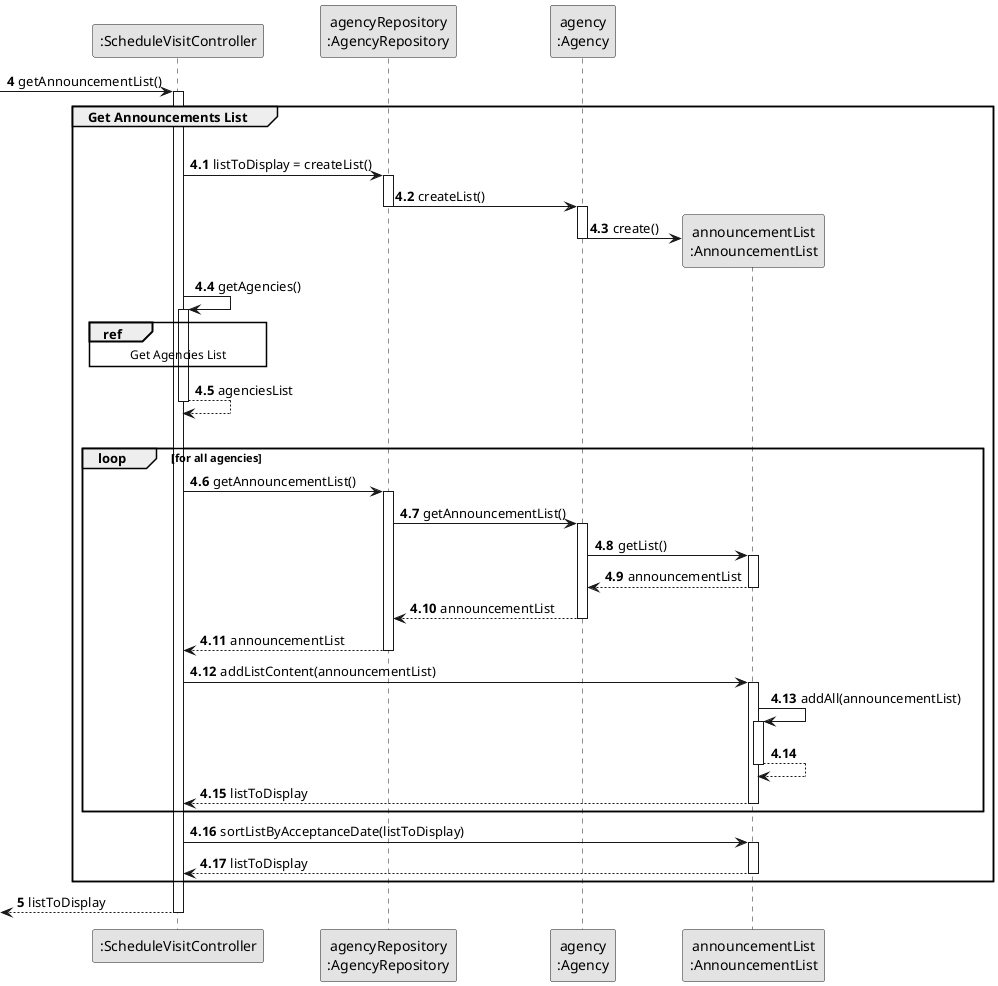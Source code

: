 @startuml
skinparam monochrome true
skinparam packageStyle rectangle
skinparam shadowing false


participant ":ScheduleVisitController" as CTRL
participant "agencyRepository\n:AgencyRepository" as REP
participant "agency\n:Agency" as AGC
participant "announcementList\n:AnnouncementList" as LISTCLASS

autonumber 4

 -> CTRL : getAnnouncementList()

activate CTRL

    autonumber 4.1

    group Get Announcements List
|||
            CTRL -> REP : listToDisplay = createList()
            activate REP

            REP -> AGC : createList()
            deactivate REP
            activate AGC

            AGC -> LISTCLASS** : create()
             deactivate AGC


           CTRL -> CTRL : getAgencies()
            activate CTRL

            ref over CTRL
                Get Agencies List
            end ref
                CTRL --> CTRL : agenciesList
            deactivate CTRL
|||

            loop for all agencies

                CTRL -> REP : getAnnouncementList()
                activate REP

                REP -> AGC : getAnnouncementList()
                activate AGC

                AGC -> LISTCLASS : getList()
                activate LISTCLASS

                    LISTCLASS --> AGC : announcementList
                deactivate LISTCLASS

                    AGC --> REP : announcementList
                deactivate AGC

                REP --> CTRL : announcementList
                deactivate REP

                CTRL -> LISTCLASS : addListContent(announcementList)
                activate LISTCLASS

                LISTCLASS -> LISTCLASS : addAll(announcementList)
                activate LISTCLASS

                LISTCLASS --> LISTCLASS
                deactivate LISTCLASS

                LISTCLASS --> CTRL : listToDisplay
                deactivate LISTCLASS

            end loop

            CTRL -> LISTCLASS : sortListByAcceptanceDate(listToDisplay)
            activate LISTCLASS

                LISTCLASS --> CTRL : listToDisplay
            deactivate LISTCLASS
        end group
    autonumber 5
    <-- CTRL  : listToDisplay
deactivate CTRL


@enduml




@enduml
